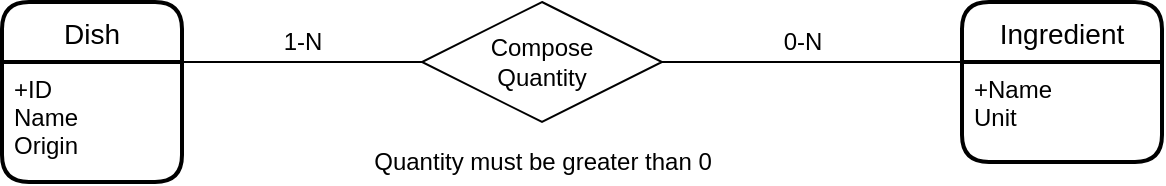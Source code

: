 <mxfile version="18.1.3" type="device"><diagram id="9gLn882JnLqQtEnnF_WC" name="Page-1"><mxGraphModel dx="1422" dy="780" grid="1" gridSize="10" guides="1" tooltips="1" connect="1" arrows="1" fold="1" page="1" pageScale="1" pageWidth="827" pageHeight="1169" math="0" shadow="0"><root><mxCell id="0"/><mxCell id="1" parent="0"/><mxCell id="fe47gM2aQCcQsiOmr9NO-1" value="Dish" style="swimlane;childLayout=stackLayout;horizontal=1;startSize=30;horizontalStack=0;rounded=1;fontSize=14;fontStyle=0;strokeWidth=2;resizeParent=0;resizeLast=1;shadow=0;dashed=0;align=center;" vertex="1" parent="1"><mxGeometry x="140" y="360" width="90" height="90" as="geometry"/></mxCell><mxCell id="fe47gM2aQCcQsiOmr9NO-2" value="+ID&#xA;Name&#xA;Origin&#xA;" style="align=left;strokeColor=none;fillColor=none;spacingLeft=4;fontSize=12;verticalAlign=top;resizable=0;rotatable=0;part=1;" vertex="1" parent="fe47gM2aQCcQsiOmr9NO-1"><mxGeometry y="30" width="90" height="60" as="geometry"/></mxCell><mxCell id="fe47gM2aQCcQsiOmr9NO-3" value="Ingredient" style="swimlane;childLayout=stackLayout;horizontal=1;startSize=30;horizontalStack=0;rounded=1;fontSize=14;fontStyle=0;strokeWidth=2;resizeParent=0;resizeLast=1;shadow=0;dashed=0;align=center;" vertex="1" parent="1"><mxGeometry x="620" y="360" width="100" height="80" as="geometry"/></mxCell><mxCell id="fe47gM2aQCcQsiOmr9NO-4" value="+Name&#xA;Unit" style="align=left;strokeColor=none;fillColor=none;spacingLeft=4;fontSize=12;verticalAlign=top;resizable=0;rotatable=0;part=1;" vertex="1" parent="fe47gM2aQCcQsiOmr9NO-3"><mxGeometry y="30" width="100" height="50" as="geometry"/></mxCell><mxCell id="fe47gM2aQCcQsiOmr9NO-5" value="&lt;div&gt;Compose&lt;br&gt;&lt;/div&gt;&lt;div&gt;Quantity&lt;br&gt;&lt;/div&gt;" style="shape=rhombus;perimeter=rhombusPerimeter;whiteSpace=wrap;html=1;align=center;" vertex="1" parent="1"><mxGeometry x="350" y="360" width="120" height="60" as="geometry"/></mxCell><mxCell id="fe47gM2aQCcQsiOmr9NO-9" value="1-N" style="text;html=1;align=center;verticalAlign=middle;resizable=0;points=[];autosize=1;strokeColor=none;fillColor=none;" vertex="1" parent="1"><mxGeometry x="270" y="370" width="40" height="20" as="geometry"/></mxCell><mxCell id="fe47gM2aQCcQsiOmr9NO-12" value="0-N" style="text;html=1;align=center;verticalAlign=middle;resizable=0;points=[];autosize=1;strokeColor=none;fillColor=none;" vertex="1" parent="1"><mxGeometry x="520" y="370" width="40" height="20" as="geometry"/></mxCell><mxCell id="fe47gM2aQCcQsiOmr9NO-19" value="" style="endArrow=none;html=1;rounded=0;exitX=1;exitY=0;exitDx=0;exitDy=0;entryX=0;entryY=0.5;entryDx=0;entryDy=0;" edge="1" parent="1" source="fe47gM2aQCcQsiOmr9NO-2" target="fe47gM2aQCcQsiOmr9NO-5"><mxGeometry width="50" height="50" relative="1" as="geometry"><mxPoint x="390" y="420" as="sourcePoint"/><mxPoint x="440" y="370" as="targetPoint"/></mxGeometry></mxCell><mxCell id="fe47gM2aQCcQsiOmr9NO-20" value="Quantity must be greater than 0" style="text;html=1;align=center;verticalAlign=middle;resizable=0;points=[];autosize=1;strokeColor=none;fillColor=none;" vertex="1" parent="1"><mxGeometry x="315" y="430" width="190" height="20" as="geometry"/></mxCell><mxCell id="fe47gM2aQCcQsiOmr9NO-22" value="" style="endArrow=none;html=1;rounded=0;entryX=0;entryY=0;entryDx=0;entryDy=0;exitX=1;exitY=0.5;exitDx=0;exitDy=0;" edge="1" parent="1" source="fe47gM2aQCcQsiOmr9NO-5" target="fe47gM2aQCcQsiOmr9NO-4"><mxGeometry width="50" height="50" relative="1" as="geometry"><mxPoint x="390" y="420" as="sourcePoint"/><mxPoint x="440" y="370" as="targetPoint"/></mxGeometry></mxCell></root></mxGraphModel></diagram></mxfile>